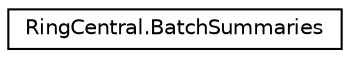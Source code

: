 digraph "Graphical Class Hierarchy"
{
 // LATEX_PDF_SIZE
  edge [fontname="Helvetica",fontsize="10",labelfontname="Helvetica",labelfontsize="10"];
  node [fontname="Helvetica",fontsize="10",shape=record];
  rankdir="LR";
  Node0 [label="RingCentral.BatchSummaries",height=0.2,width=0.4,color="black", fillcolor="white", style="filled",URL="$classRingCentral_1_1BatchSummaries.html",tooltip=" "];
}
